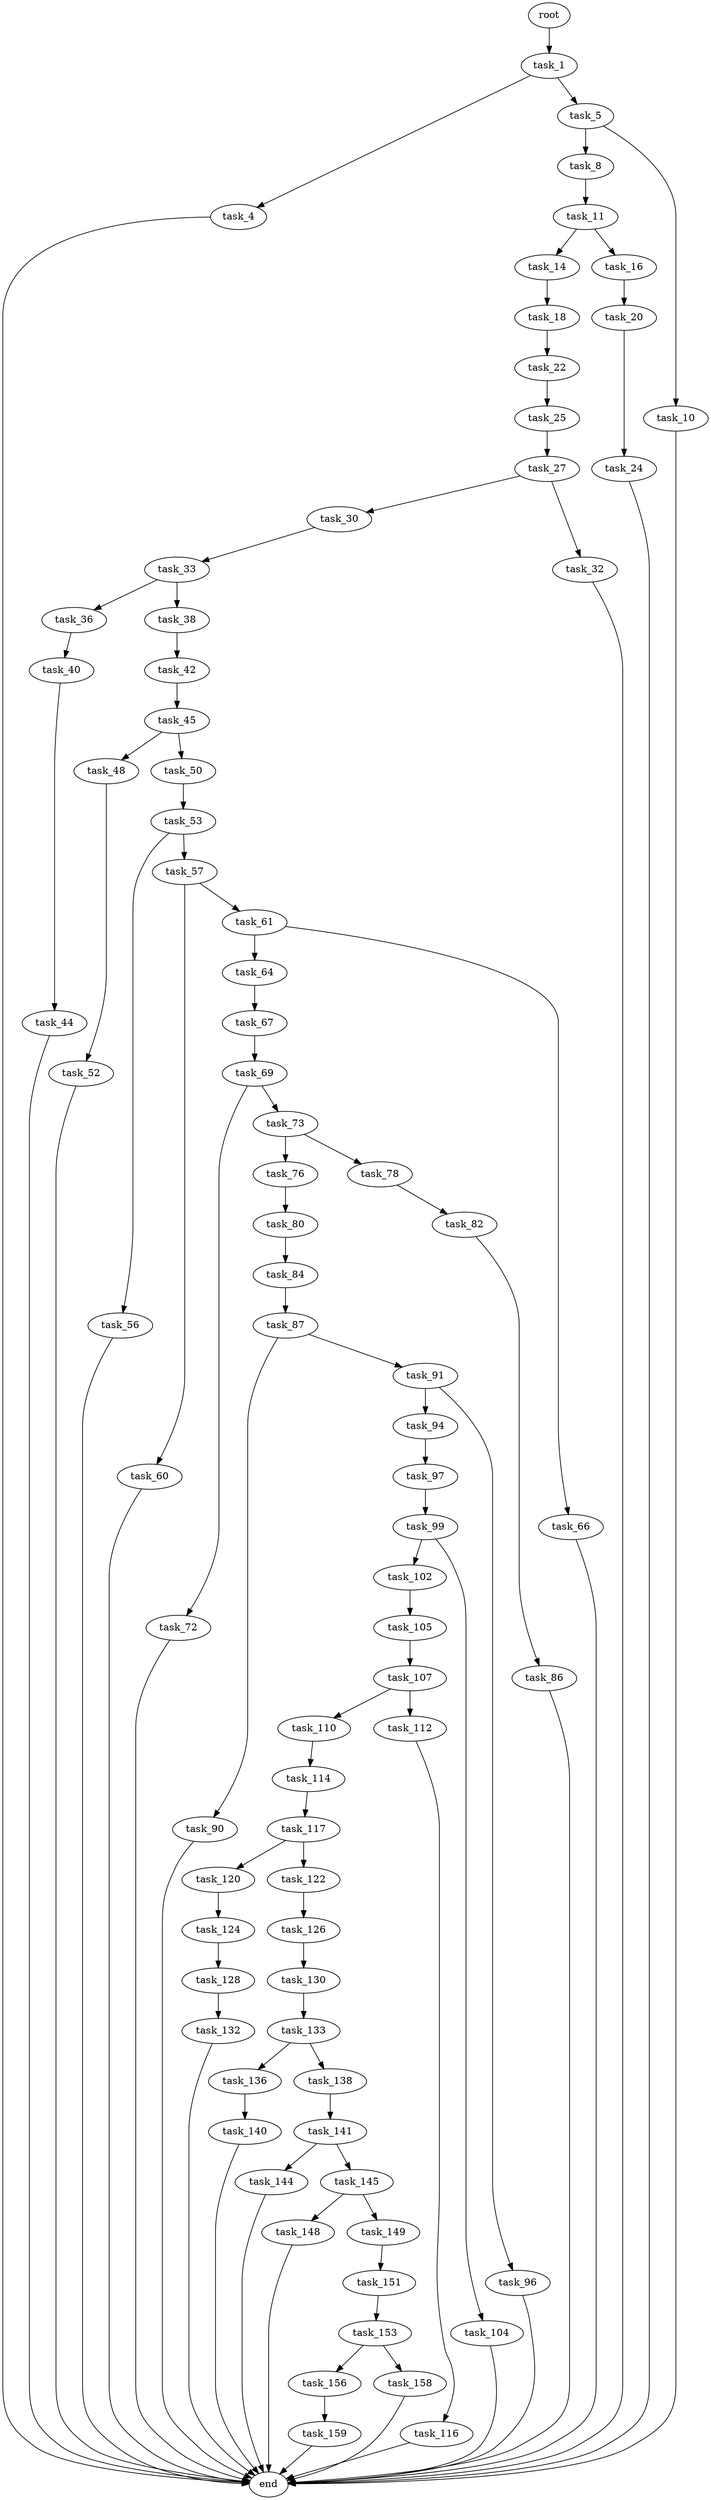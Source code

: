 digraph G {
  root [size="0.000000"];
  task_1 [size="139523774736.000000"];
  task_4 [size="6365990959.000000"];
  task_5 [size="8589934592.000000"];
  end [size="0.000000"];
  task_8 [size="249336487029.000000"];
  task_10 [size="283060000718.000000"];
  task_11 [size="8589934592.000000"];
  task_14 [size="1104900144.000000"];
  task_16 [size="973911855.000000"];
  task_18 [size="8888504218.000000"];
  task_20 [size="8589934592.000000"];
  task_22 [size="366309866495.000000"];
  task_24 [size="388211007810.000000"];
  task_25 [size="86052136488.000000"];
  task_27 [size="28991029248.000000"];
  task_30 [size="4464099166.000000"];
  task_32 [size="456668470461.000000"];
  task_33 [size="69237008928.000000"];
  task_36 [size="549755813888.000000"];
  task_38 [size="368293445632.000000"];
  task_40 [size="28991029248.000000"];
  task_42 [size="292015119605.000000"];
  task_44 [size="68719476736.000000"];
  task_45 [size="122926293696.000000"];
  task_48 [size="28991029248.000000"];
  task_50 [size="19034107910.000000"];
  task_52 [size="45146552567.000000"];
  task_53 [size="28991029248.000000"];
  task_56 [size="45129623390.000000"];
  task_57 [size="7802118189.000000"];
  task_60 [size="345109197628.000000"];
  task_61 [size="68719476736.000000"];
  task_64 [size="159883151811.000000"];
  task_66 [size="1396225385.000000"];
  task_67 [size="68265209400.000000"];
  task_69 [size="8589934592.000000"];
  task_72 [size="218612287157.000000"];
  task_73 [size="496774543225.000000"];
  task_76 [size="231928233984.000000"];
  task_78 [size="183271803719.000000"];
  task_80 [size="23919941322.000000"];
  task_82 [size="289814916355.000000"];
  task_84 [size="368293445632.000000"];
  task_86 [size="59564490382.000000"];
  task_87 [size="505966430.000000"];
  task_90 [size="338748537780.000000"];
  task_91 [size="68719476736.000000"];
  task_94 [size="231928233984.000000"];
  task_96 [size="549755813888.000000"];
  task_97 [size="549755813888.000000"];
  task_99 [size="25090730284.000000"];
  task_102 [size="8300514137.000000"];
  task_104 [size="21225025041.000000"];
  task_105 [size="368293445632.000000"];
  task_107 [size="45165338551.000000"];
  task_110 [size="269233813182.000000"];
  task_112 [size="28991029248.000000"];
  task_114 [size="7823123554.000000"];
  task_116 [size="472411491187.000000"];
  task_117 [size="782757789696.000000"];
  task_120 [size="89290459161.000000"];
  task_122 [size="16853997205.000000"];
  task_124 [size="20719095660.000000"];
  task_126 [size="14594063998.000000"];
  task_128 [size="782757789696.000000"];
  task_130 [size="28991029248.000000"];
  task_132 [size="19052333356.000000"];
  task_133 [size="231928233984.000000"];
  task_136 [size="782757789696.000000"];
  task_138 [size="1073741824000.000000"];
  task_140 [size="14112373524.000000"];
  task_141 [size="28991029248.000000"];
  task_144 [size="549755813888.000000"];
  task_145 [size="1902839002.000000"];
  task_148 [size="80765632440.000000"];
  task_149 [size="368293445632.000000"];
  task_151 [size="189241727652.000000"];
  task_153 [size="11984107238.000000"];
  task_156 [size="28991029248.000000"];
  task_158 [size="782757789696.000000"];
  task_159 [size="549755813888.000000"];

  root -> task_1 [size="1.000000"];
  task_1 -> task_4 [size="134217728.000000"];
  task_1 -> task_5 [size="134217728.000000"];
  task_4 -> end [size="1.000000"];
  task_5 -> task_8 [size="33554432.000000"];
  task_5 -> task_10 [size="33554432.000000"];
  task_8 -> task_11 [size="209715200.000000"];
  task_10 -> end [size="1.000000"];
  task_11 -> task_14 [size="33554432.000000"];
  task_11 -> task_16 [size="33554432.000000"];
  task_14 -> task_18 [size="33554432.000000"];
  task_16 -> task_20 [size="33554432.000000"];
  task_18 -> task_22 [size="301989888.000000"];
  task_20 -> task_24 [size="33554432.000000"];
  task_22 -> task_25 [size="301989888.000000"];
  task_24 -> end [size="1.000000"];
  task_25 -> task_27 [size="134217728.000000"];
  task_27 -> task_30 [size="75497472.000000"];
  task_27 -> task_32 [size="75497472.000000"];
  task_30 -> task_33 [size="75497472.000000"];
  task_32 -> end [size="1.000000"];
  task_33 -> task_36 [size="134217728.000000"];
  task_33 -> task_38 [size="134217728.000000"];
  task_36 -> task_40 [size="536870912.000000"];
  task_38 -> task_42 [size="411041792.000000"];
  task_40 -> task_44 [size="75497472.000000"];
  task_42 -> task_45 [size="209715200.000000"];
  task_44 -> end [size="1.000000"];
  task_45 -> task_48 [size="134217728.000000"];
  task_45 -> task_50 [size="134217728.000000"];
  task_48 -> task_52 [size="75497472.000000"];
  task_50 -> task_53 [size="411041792.000000"];
  task_52 -> end [size="1.000000"];
  task_53 -> task_56 [size="75497472.000000"];
  task_53 -> task_57 [size="75497472.000000"];
  task_56 -> end [size="1.000000"];
  task_57 -> task_60 [size="679477248.000000"];
  task_57 -> task_61 [size="679477248.000000"];
  task_60 -> end [size="1.000000"];
  task_61 -> task_64 [size="134217728.000000"];
  task_61 -> task_66 [size="134217728.000000"];
  task_64 -> task_67 [size="209715200.000000"];
  task_66 -> end [size="1.000000"];
  task_67 -> task_69 [size="134217728.000000"];
  task_69 -> task_72 [size="33554432.000000"];
  task_69 -> task_73 [size="33554432.000000"];
  task_72 -> end [size="1.000000"];
  task_73 -> task_76 [size="411041792.000000"];
  task_73 -> task_78 [size="411041792.000000"];
  task_76 -> task_80 [size="301989888.000000"];
  task_78 -> task_82 [size="301989888.000000"];
  task_80 -> task_84 [size="536870912.000000"];
  task_82 -> task_86 [size="209715200.000000"];
  task_84 -> task_87 [size="411041792.000000"];
  task_86 -> end [size="1.000000"];
  task_87 -> task_90 [size="33554432.000000"];
  task_87 -> task_91 [size="33554432.000000"];
  task_90 -> end [size="1.000000"];
  task_91 -> task_94 [size="134217728.000000"];
  task_91 -> task_96 [size="134217728.000000"];
  task_94 -> task_97 [size="301989888.000000"];
  task_96 -> end [size="1.000000"];
  task_97 -> task_99 [size="536870912.000000"];
  task_99 -> task_102 [size="536870912.000000"];
  task_99 -> task_104 [size="536870912.000000"];
  task_102 -> task_105 [size="209715200.000000"];
  task_104 -> end [size="1.000000"];
  task_105 -> task_107 [size="411041792.000000"];
  task_107 -> task_110 [size="33554432.000000"];
  task_107 -> task_112 [size="33554432.000000"];
  task_110 -> task_114 [size="209715200.000000"];
  task_112 -> task_116 [size="75497472.000000"];
  task_114 -> task_117 [size="209715200.000000"];
  task_116 -> end [size="1.000000"];
  task_117 -> task_120 [size="679477248.000000"];
  task_117 -> task_122 [size="679477248.000000"];
  task_120 -> task_124 [size="75497472.000000"];
  task_122 -> task_126 [size="301989888.000000"];
  task_124 -> task_128 [size="536870912.000000"];
  task_126 -> task_130 [size="411041792.000000"];
  task_128 -> task_132 [size="679477248.000000"];
  task_130 -> task_133 [size="75497472.000000"];
  task_132 -> end [size="1.000000"];
  task_133 -> task_136 [size="301989888.000000"];
  task_133 -> task_138 [size="301989888.000000"];
  task_136 -> task_140 [size="679477248.000000"];
  task_138 -> task_141 [size="838860800.000000"];
  task_140 -> end [size="1.000000"];
  task_141 -> task_144 [size="75497472.000000"];
  task_141 -> task_145 [size="75497472.000000"];
  task_144 -> end [size="1.000000"];
  task_145 -> task_148 [size="134217728.000000"];
  task_145 -> task_149 [size="134217728.000000"];
  task_148 -> end [size="1.000000"];
  task_149 -> task_151 [size="411041792.000000"];
  task_151 -> task_153 [size="209715200.000000"];
  task_153 -> task_156 [size="301989888.000000"];
  task_153 -> task_158 [size="301989888.000000"];
  task_156 -> task_159 [size="75497472.000000"];
  task_158 -> end [size="1.000000"];
  task_159 -> end [size="1.000000"];
}
